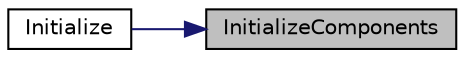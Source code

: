 digraph "InitializeComponents"
{
 // LATEX_PDF_SIZE
  edge [fontname="Helvetica",fontsize="10",labelfontname="Helvetica",labelfontsize="10"];
  node [fontname="Helvetica",fontsize="10",shape=record];
  rankdir="RL";
  Node63 [label="InitializeComponents",height=0.2,width=0.4,color="black", fillcolor="grey75", style="filled", fontcolor="black",tooltip=" "];
  Node63 -> Node64 [dir="back",color="midnightblue",fontsize="10",style="solid",fontname="Helvetica"];
  Node64 [label="Initialize",height=0.2,width=0.4,color="black", fillcolor="white", style="filled",URL="$classviolet_1_1ThisAddIn.html#ae272c57053102794b03f581e91d8be05",tooltip=" "];
}
